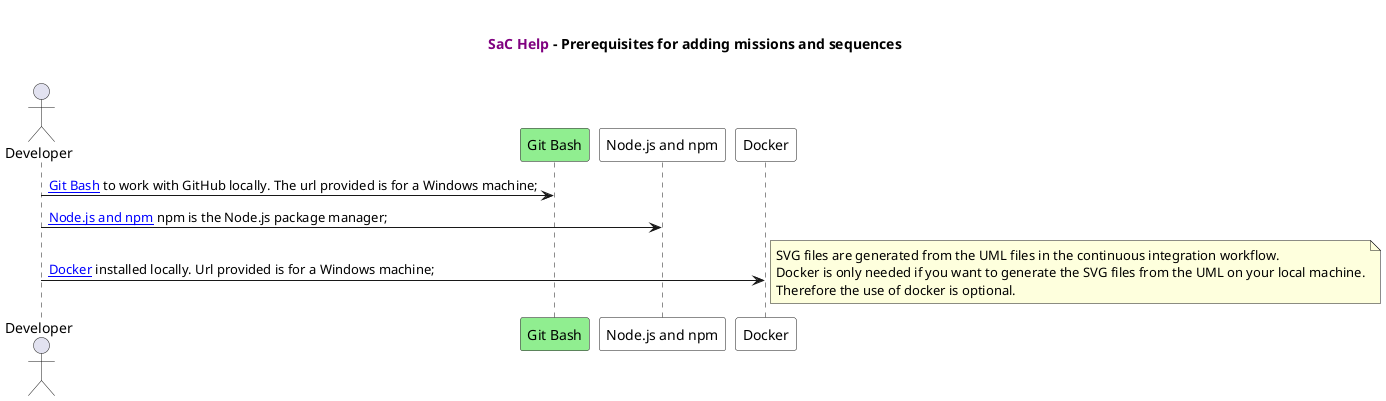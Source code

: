 @startuml

title

  <font color=purple><b>SaC Help</b></font> - Prerequisites for adding missions and sequences

end title

actor Developer
participant "Git Bash" as A #lightGreen
participant "Node.js and npm" as B #white
participant "Docker" as C #white

Developer -> A: [[https://git-scm.com/download/win{Right click to open the Git Bash Installation Instructions in a new window or a new tab} Git Bash]] to work with GitHub locally. The url provided is for a Windows machine;
Developer -> B: [[https://nodejs.org/en/download/{Right click to open Node.js and npm Installation Instructions in a new window or a new tab} Node.js and npm]] npm is the Node.js package manager;
Developer -> C: [[https://docs.docker.com/docker-for-windows/install/{Right click to open the Docker for Windows Installation Instructions in a new window or a new tab} Docker]] installed locally. Url provided is for a Windows machine;
note right
  SVG files are generated from the UML files in the continuous integration workflow.
  Docker is only needed if you want to generate the SVG files from the UML on your local machine.
  Therefore the use of docker is optional.
end note

@enduml

